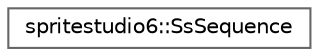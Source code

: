 digraph "Graphical Class Hierarchy"
{
 // LATEX_PDF_SIZE
  bgcolor="transparent";
  edge [fontname=Helvetica,fontsize=10,labelfontname=Helvetica,labelfontsize=10];
  node [fontname=Helvetica,fontsize=10,shape=box,height=0.2,width=0.4];
  rankdir="LR";
  Node0 [id="Node000000",label="spritestudio6::SsSequence",height=0.2,width=0.4,color="grey40", fillcolor="white", style="filled",URL="$classspritestudio6_1_1_ss_sequence.html",tooltip=" "];
}
